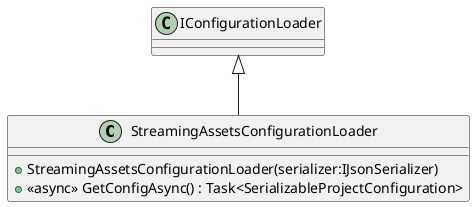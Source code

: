 @startuml
class StreamingAssetsConfigurationLoader {
    + StreamingAssetsConfigurationLoader(serializer:IJsonSerializer)
    + <<async>> GetConfigAsync() : Task<SerializableProjectConfiguration>
}
IConfigurationLoader <|-- StreamingAssetsConfigurationLoader
@enduml
